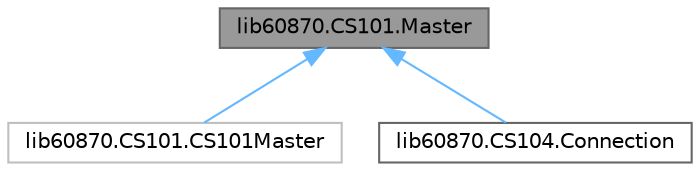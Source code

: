digraph "lib60870.CS101.Master"
{
 // LATEX_PDF_SIZE
  bgcolor="transparent";
  edge [fontname=Helvetica,fontsize=10,labelfontname=Helvetica,labelfontsize=10];
  node [fontname=Helvetica,fontsize=10,shape=box,height=0.2,width=0.4];
  Node1 [id="Node000001",label="lib60870.CS101.Master",height=0.2,width=0.4,color="gray40", fillcolor="grey60", style="filled", fontcolor="black",tooltip="Common interface for CS104 and CS101 balanced and unbalanced master."];
  Node1 -> Node2 [id="edge1_Node000001_Node000002",dir="back",color="steelblue1",style="solid",tooltip=" "];
  Node2 [id="Node000002",label="lib60870.CS101.CS101Master",height=0.2,width=0.4,color="grey75", fillcolor="white", style="filled",URL="$classlib60870_1_1_c_s101_1_1_c_s101_master.html",tooltip=" "];
  Node1 -> Node3 [id="edge2_Node000001_Node000003",dir="back",color="steelblue1",style="solid",tooltip=" "];
  Node3 [id="Node000003",label="lib60870.CS104.Connection",height=0.2,width=0.4,color="gray40", fillcolor="white", style="filled",URL="$classlib60870_1_1_c_s104_1_1_connection.html",tooltip="A single connection to a CS 104 (IEC 60870-5-104) server. Implements the Master interface."];
}
